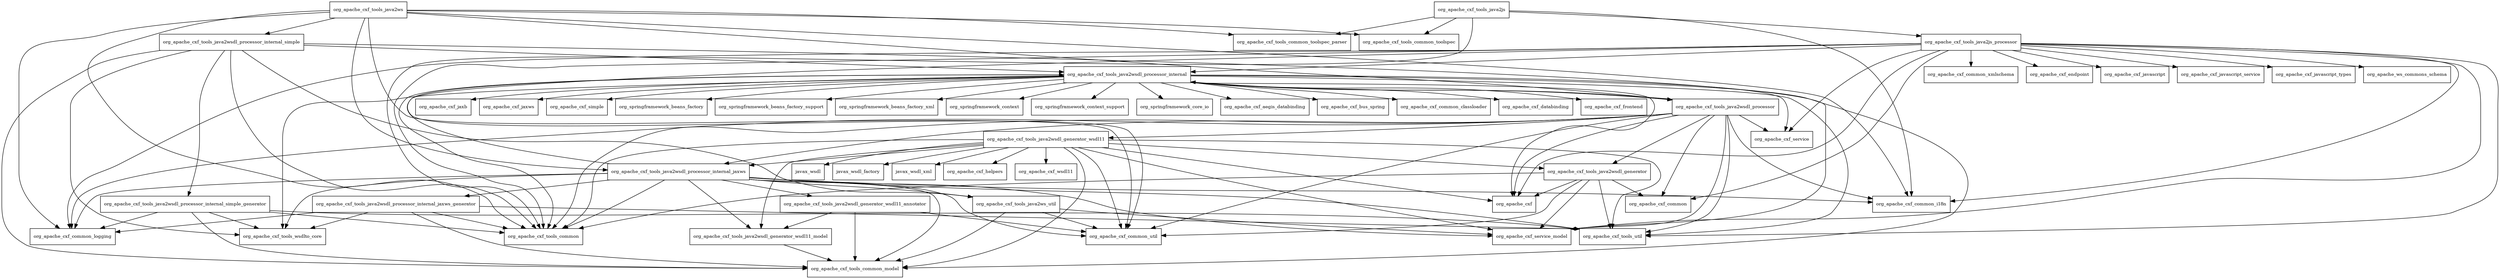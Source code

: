digraph cxf_tools_java2ws_2_7_11_redhat_3_package_dependencies {
  node [shape = box, fontsize=10.0];
  org_apache_cxf_tools_java2js -> org_apache_cxf_common_i18n;
  org_apache_cxf_tools_java2js -> org_apache_cxf_tools_common;
  org_apache_cxf_tools_java2js -> org_apache_cxf_tools_common_toolspec;
  org_apache_cxf_tools_java2js -> org_apache_cxf_tools_common_toolspec_parser;
  org_apache_cxf_tools_java2js -> org_apache_cxf_tools_java2js_processor;
  org_apache_cxf_tools_java2js_processor -> org_apache_cxf;
  org_apache_cxf_tools_java2js_processor -> org_apache_cxf_common;
  org_apache_cxf_tools_java2js_processor -> org_apache_cxf_common_i18n;
  org_apache_cxf_tools_java2js_processor -> org_apache_cxf_common_logging;
  org_apache_cxf_tools_java2js_processor -> org_apache_cxf_common_util;
  org_apache_cxf_tools_java2js_processor -> org_apache_cxf_common_xmlschema;
  org_apache_cxf_tools_java2js_processor -> org_apache_cxf_endpoint;
  org_apache_cxf_tools_java2js_processor -> org_apache_cxf_javascript;
  org_apache_cxf_tools_java2js_processor -> org_apache_cxf_javascript_service;
  org_apache_cxf_tools_java2js_processor -> org_apache_cxf_javascript_types;
  org_apache_cxf_tools_java2js_processor -> org_apache_cxf_service;
  org_apache_cxf_tools_java2js_processor -> org_apache_cxf_service_model;
  org_apache_cxf_tools_java2js_processor -> org_apache_cxf_tools_common;
  org_apache_cxf_tools_java2js_processor -> org_apache_cxf_tools_java2wsdl_processor_internal;
  org_apache_cxf_tools_java2js_processor -> org_apache_cxf_tools_util;
  org_apache_cxf_tools_java2js_processor -> org_apache_ws_commons_schema;
  org_apache_cxf_tools_java2ws -> org_apache_cxf_common_i18n;
  org_apache_cxf_tools_java2ws -> org_apache_cxf_common_logging;
  org_apache_cxf_tools_java2ws -> org_apache_cxf_common_util;
  org_apache_cxf_tools_java2ws -> org_apache_cxf_tools_common;
  org_apache_cxf_tools_java2ws -> org_apache_cxf_tools_common_toolspec;
  org_apache_cxf_tools_java2ws -> org_apache_cxf_tools_common_toolspec_parser;
  org_apache_cxf_tools_java2ws -> org_apache_cxf_tools_java2wsdl_processor;
  org_apache_cxf_tools_java2ws -> org_apache_cxf_tools_java2wsdl_processor_internal_jaxws;
  org_apache_cxf_tools_java2ws -> org_apache_cxf_tools_java2wsdl_processor_internal_simple;
  org_apache_cxf_tools_java2ws_util -> org_apache_cxf_common_util;
  org_apache_cxf_tools_java2ws_util -> org_apache_cxf_service_model;
  org_apache_cxf_tools_java2ws_util -> org_apache_cxf_tools_common_model;
  org_apache_cxf_tools_java2wsdl_generator -> org_apache_cxf;
  org_apache_cxf_tools_java2wsdl_generator -> org_apache_cxf_common;
  org_apache_cxf_tools_java2wsdl_generator -> org_apache_cxf_common_util;
  org_apache_cxf_tools_java2wsdl_generator -> org_apache_cxf_service_model;
  org_apache_cxf_tools_java2wsdl_generator -> org_apache_cxf_tools_common;
  org_apache_cxf_tools_java2wsdl_generator -> org_apache_cxf_tools_util;
  org_apache_cxf_tools_java2wsdl_generator_wsdl11 -> javax_wsdl;
  org_apache_cxf_tools_java2wsdl_generator_wsdl11 -> javax_wsdl_factory;
  org_apache_cxf_tools_java2wsdl_generator_wsdl11 -> javax_wsdl_xml;
  org_apache_cxf_tools_java2wsdl_generator_wsdl11 -> org_apache_cxf;
  org_apache_cxf_tools_java2wsdl_generator_wsdl11 -> org_apache_cxf_common_util;
  org_apache_cxf_tools_java2wsdl_generator_wsdl11 -> org_apache_cxf_helpers;
  org_apache_cxf_tools_java2wsdl_generator_wsdl11 -> org_apache_cxf_service_model;
  org_apache_cxf_tools_java2wsdl_generator_wsdl11 -> org_apache_cxf_tools_common;
  org_apache_cxf_tools_java2wsdl_generator_wsdl11 -> org_apache_cxf_tools_common_model;
  org_apache_cxf_tools_java2wsdl_generator_wsdl11 -> org_apache_cxf_tools_java2wsdl_generator;
  org_apache_cxf_tools_java2wsdl_generator_wsdl11 -> org_apache_cxf_tools_java2wsdl_generator_wsdl11_model;
  org_apache_cxf_tools_java2wsdl_generator_wsdl11 -> org_apache_cxf_tools_java2wsdl_processor_internal_jaxws;
  org_apache_cxf_tools_java2wsdl_generator_wsdl11 -> org_apache_cxf_tools_util;
  org_apache_cxf_tools_java2wsdl_generator_wsdl11 -> org_apache_cxf_wsdl11;
  org_apache_cxf_tools_java2wsdl_generator_wsdl11_annotator -> org_apache_cxf_common_util;
  org_apache_cxf_tools_java2wsdl_generator_wsdl11_annotator -> org_apache_cxf_tools_common_model;
  org_apache_cxf_tools_java2wsdl_generator_wsdl11_annotator -> org_apache_cxf_tools_java2wsdl_generator_wsdl11_model;
  org_apache_cxf_tools_java2wsdl_generator_wsdl11_model -> org_apache_cxf_tools_common_model;
  org_apache_cxf_tools_java2wsdl_processor -> org_apache_cxf;
  org_apache_cxf_tools_java2wsdl_processor -> org_apache_cxf_common;
  org_apache_cxf_tools_java2wsdl_processor -> org_apache_cxf_common_i18n;
  org_apache_cxf_tools_java2wsdl_processor -> org_apache_cxf_common_logging;
  org_apache_cxf_tools_java2wsdl_processor -> org_apache_cxf_common_util;
  org_apache_cxf_tools_java2wsdl_processor -> org_apache_cxf_service;
  org_apache_cxf_tools_java2wsdl_processor -> org_apache_cxf_service_model;
  org_apache_cxf_tools_java2wsdl_processor -> org_apache_cxf_tools_common;
  org_apache_cxf_tools_java2wsdl_processor -> org_apache_cxf_tools_java2wsdl_generator;
  org_apache_cxf_tools_java2wsdl_processor -> org_apache_cxf_tools_java2wsdl_generator_wsdl11;
  org_apache_cxf_tools_java2wsdl_processor -> org_apache_cxf_tools_java2wsdl_processor_internal;
  org_apache_cxf_tools_java2wsdl_processor -> org_apache_cxf_tools_java2wsdl_processor_internal_jaxws;
  org_apache_cxf_tools_java2wsdl_processor -> org_apache_cxf_tools_util;
  org_apache_cxf_tools_java2wsdl_processor_internal -> org_apache_cxf;
  org_apache_cxf_tools_java2wsdl_processor_internal -> org_apache_cxf_aegis_databinding;
  org_apache_cxf_tools_java2wsdl_processor_internal -> org_apache_cxf_bus_spring;
  org_apache_cxf_tools_java2wsdl_processor_internal -> org_apache_cxf_common_classloader;
  org_apache_cxf_tools_java2wsdl_processor_internal -> org_apache_cxf_databinding;
  org_apache_cxf_tools_java2wsdl_processor_internal -> org_apache_cxf_frontend;
  org_apache_cxf_tools_java2wsdl_processor_internal -> org_apache_cxf_jaxb;
  org_apache_cxf_tools_java2wsdl_processor_internal -> org_apache_cxf_jaxws;
  org_apache_cxf_tools_java2wsdl_processor_internal -> org_apache_cxf_service;
  org_apache_cxf_tools_java2wsdl_processor_internal -> org_apache_cxf_simple;
  org_apache_cxf_tools_java2wsdl_processor_internal -> org_apache_cxf_tools_common;
  org_apache_cxf_tools_java2wsdl_processor_internal -> org_apache_cxf_tools_common_model;
  org_apache_cxf_tools_java2wsdl_processor_internal -> org_apache_cxf_tools_java2wsdl_processor;
  org_apache_cxf_tools_java2wsdl_processor_internal -> org_apache_cxf_tools_util;
  org_apache_cxf_tools_java2wsdl_processor_internal -> org_apache_cxf_tools_wsdlto_core;
  org_apache_cxf_tools_java2wsdl_processor_internal -> org_springframework_beans_factory;
  org_apache_cxf_tools_java2wsdl_processor_internal -> org_springframework_beans_factory_support;
  org_apache_cxf_tools_java2wsdl_processor_internal -> org_springframework_beans_factory_xml;
  org_apache_cxf_tools_java2wsdl_processor_internal -> org_springframework_context;
  org_apache_cxf_tools_java2wsdl_processor_internal -> org_springframework_context_support;
  org_apache_cxf_tools_java2wsdl_processor_internal -> org_springframework_core_io;
  org_apache_cxf_tools_java2wsdl_processor_internal_jaxws -> org_apache_cxf_common_i18n;
  org_apache_cxf_tools_java2wsdl_processor_internal_jaxws -> org_apache_cxf_common_logging;
  org_apache_cxf_tools_java2wsdl_processor_internal_jaxws -> org_apache_cxf_common_util;
  org_apache_cxf_tools_java2wsdl_processor_internal_jaxws -> org_apache_cxf_service_model;
  org_apache_cxf_tools_java2wsdl_processor_internal_jaxws -> org_apache_cxf_tools_common;
  org_apache_cxf_tools_java2wsdl_processor_internal_jaxws -> org_apache_cxf_tools_common_model;
  org_apache_cxf_tools_java2wsdl_processor_internal_jaxws -> org_apache_cxf_tools_java2ws_util;
  org_apache_cxf_tools_java2wsdl_processor_internal_jaxws -> org_apache_cxf_tools_java2wsdl_generator_wsdl11_annotator;
  org_apache_cxf_tools_java2wsdl_processor_internal_jaxws -> org_apache_cxf_tools_java2wsdl_generator_wsdl11_model;
  org_apache_cxf_tools_java2wsdl_processor_internal_jaxws -> org_apache_cxf_tools_java2wsdl_processor_internal;
  org_apache_cxf_tools_java2wsdl_processor_internal_jaxws -> org_apache_cxf_tools_java2wsdl_processor_internal_jaxws_generator;
  org_apache_cxf_tools_java2wsdl_processor_internal_jaxws -> org_apache_cxf_tools_util;
  org_apache_cxf_tools_java2wsdl_processor_internal_jaxws -> org_apache_cxf_tools_wsdlto_core;
  org_apache_cxf_tools_java2wsdl_processor_internal_jaxws_generator -> org_apache_cxf_common_logging;
  org_apache_cxf_tools_java2wsdl_processor_internal_jaxws_generator -> org_apache_cxf_tools_common;
  org_apache_cxf_tools_java2wsdl_processor_internal_jaxws_generator -> org_apache_cxf_tools_common_model;
  org_apache_cxf_tools_java2wsdl_processor_internal_jaxws_generator -> org_apache_cxf_tools_util;
  org_apache_cxf_tools_java2wsdl_processor_internal_jaxws_generator -> org_apache_cxf_tools_wsdlto_core;
  org_apache_cxf_tools_java2wsdl_processor_internal_simple -> org_apache_cxf_service_model;
  org_apache_cxf_tools_java2wsdl_processor_internal_simple -> org_apache_cxf_tools_common;
  org_apache_cxf_tools_java2wsdl_processor_internal_simple -> org_apache_cxf_tools_common_model;
  org_apache_cxf_tools_java2wsdl_processor_internal_simple -> org_apache_cxf_tools_java2ws_util;
  org_apache_cxf_tools_java2wsdl_processor_internal_simple -> org_apache_cxf_tools_java2wsdl_processor_internal;
  org_apache_cxf_tools_java2wsdl_processor_internal_simple -> org_apache_cxf_tools_java2wsdl_processor_internal_simple_generator;
  org_apache_cxf_tools_java2wsdl_processor_internal_simple -> org_apache_cxf_tools_wsdlto_core;
  org_apache_cxf_tools_java2wsdl_processor_internal_simple_generator -> org_apache_cxf_common_logging;
  org_apache_cxf_tools_java2wsdl_processor_internal_simple_generator -> org_apache_cxf_tools_common;
  org_apache_cxf_tools_java2wsdl_processor_internal_simple_generator -> org_apache_cxf_tools_common_model;
  org_apache_cxf_tools_java2wsdl_processor_internal_simple_generator -> org_apache_cxf_tools_util;
  org_apache_cxf_tools_java2wsdl_processor_internal_simple_generator -> org_apache_cxf_tools_wsdlto_core;
}
